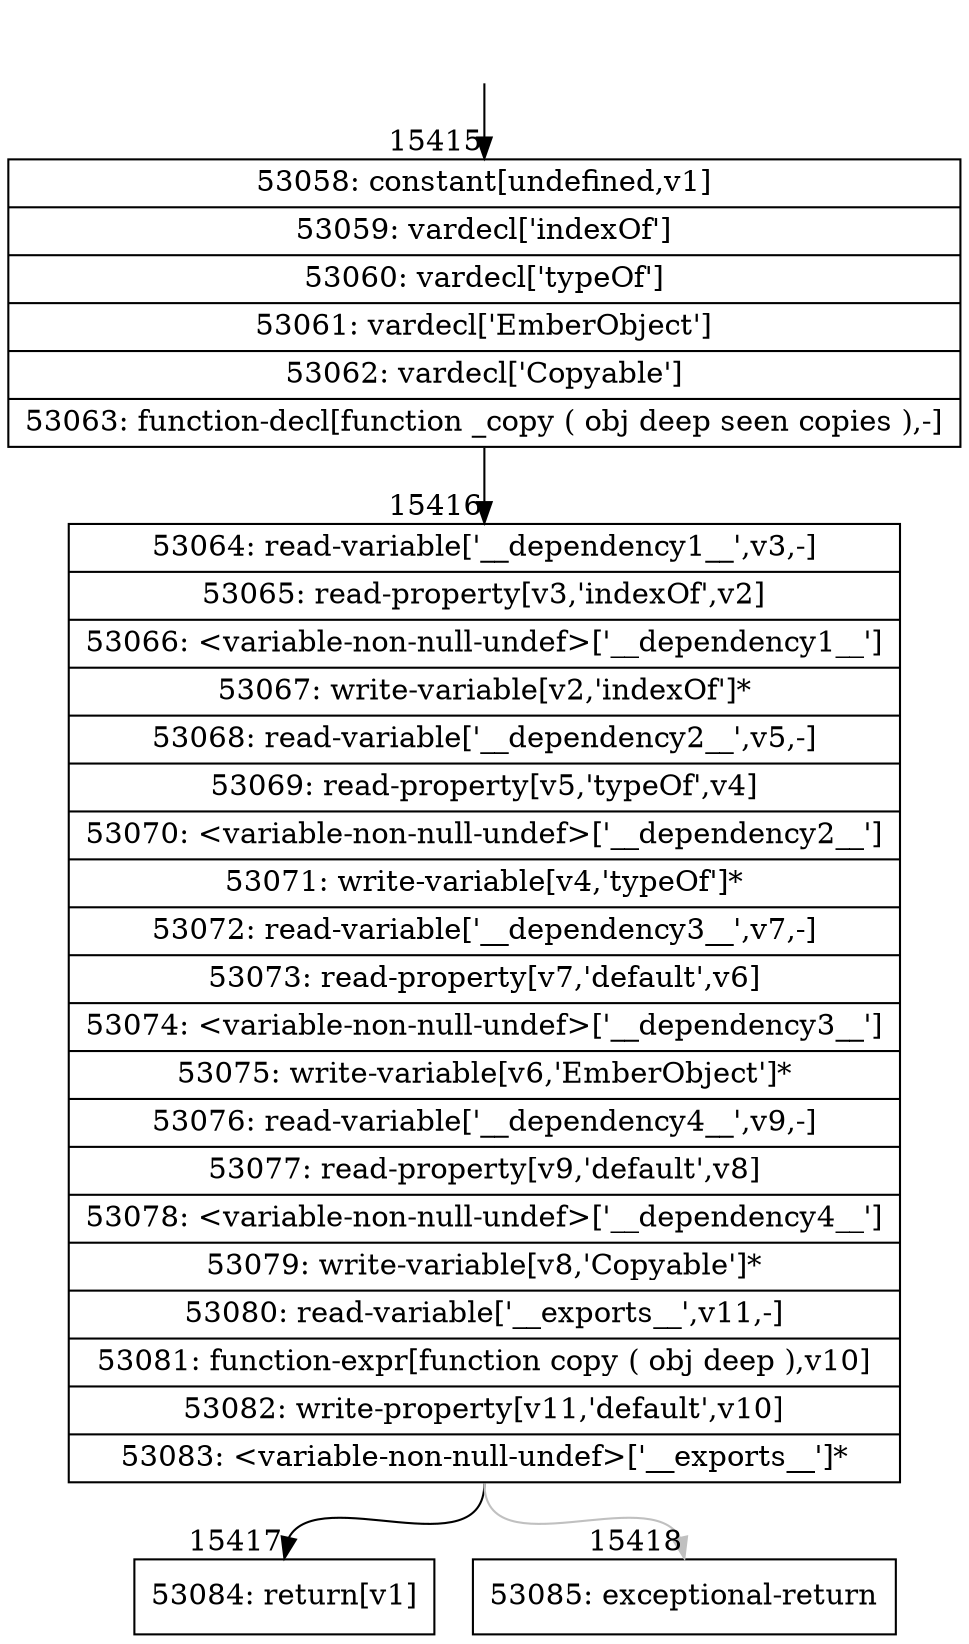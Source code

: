 digraph {
rankdir="TD"
BB_entry1298[shape=none,label=""];
BB_entry1298 -> BB15415 [tailport=s, headport=n, headlabel="    15415"]
BB15415 [shape=record label="{53058: constant[undefined,v1]|53059: vardecl['indexOf']|53060: vardecl['typeOf']|53061: vardecl['EmberObject']|53062: vardecl['Copyable']|53063: function-decl[function _copy ( obj deep seen copies ),-]}" ] 
BB15415 -> BB15416 [tailport=s, headport=n, headlabel="      15416"]
BB15416 [shape=record label="{53064: read-variable['__dependency1__',v3,-]|53065: read-property[v3,'indexOf',v2]|53066: \<variable-non-null-undef\>['__dependency1__']|53067: write-variable[v2,'indexOf']*|53068: read-variable['__dependency2__',v5,-]|53069: read-property[v5,'typeOf',v4]|53070: \<variable-non-null-undef\>['__dependency2__']|53071: write-variable[v4,'typeOf']*|53072: read-variable['__dependency3__',v7,-]|53073: read-property[v7,'default',v6]|53074: \<variable-non-null-undef\>['__dependency3__']|53075: write-variable[v6,'EmberObject']*|53076: read-variable['__dependency4__',v9,-]|53077: read-property[v9,'default',v8]|53078: \<variable-non-null-undef\>['__dependency4__']|53079: write-variable[v8,'Copyable']*|53080: read-variable['__exports__',v11,-]|53081: function-expr[function copy ( obj deep ),v10]|53082: write-property[v11,'default',v10]|53083: \<variable-non-null-undef\>['__exports__']*}" ] 
BB15416 -> BB15417 [tailport=s, headport=n, headlabel="      15417"]
BB15416 -> BB15418 [tailport=s, headport=n, color=gray, headlabel="      15418"]
BB15417 [shape=record label="{53084: return[v1]}" ] 
BB15418 [shape=record label="{53085: exceptional-return}" ] 
//#$~ 28341
}
